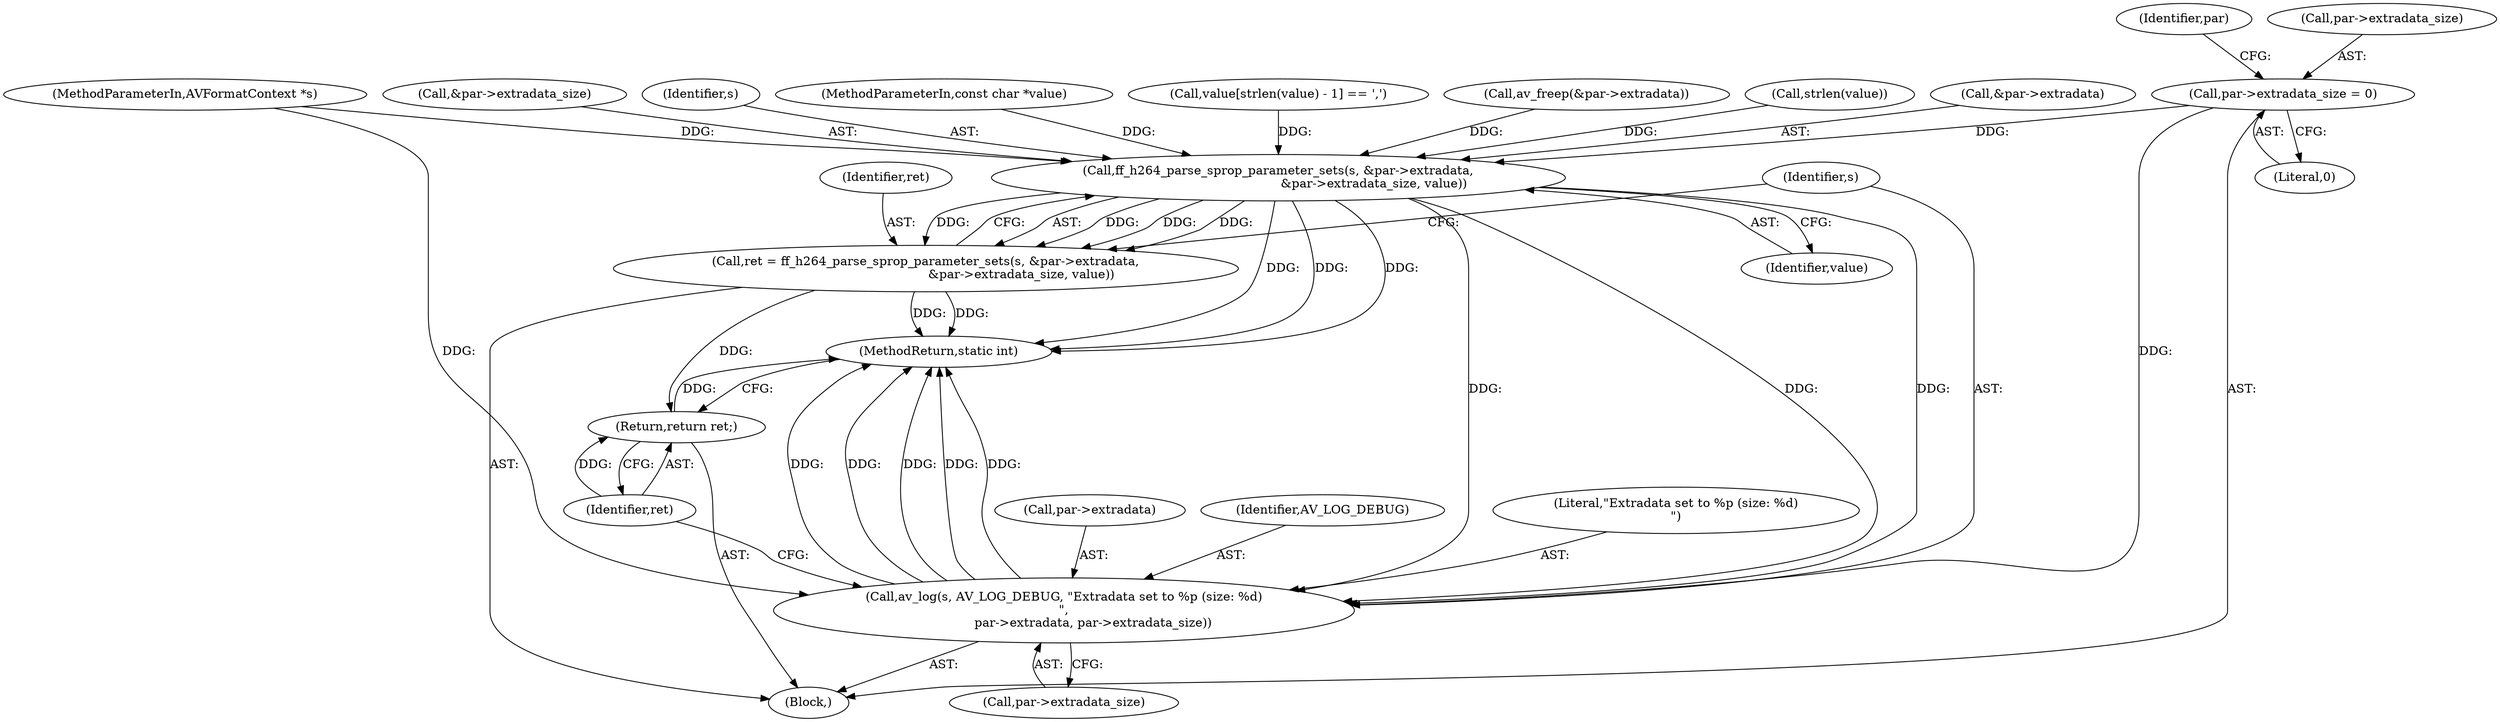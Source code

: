 digraph "0_FFmpeg_c42a1388a6d1bfd8001bf6a4241d8ca27e49326d@pointer" {
"1000182" [label="(Call,par->extradata_size = 0)"];
"1000194" [label="(Call,ff_h264_parse_sprop_parameter_sets(s, &par->extradata,\n                                                 &par->extradata_size, value))"];
"1000192" [label="(Call,ret = ff_h264_parse_sprop_parameter_sets(s, &par->extradata,\n                                                 &par->extradata_size, value))"];
"1000215" [label="(Return,return ret;)"];
"1000205" [label="(Call,av_log(s, AV_LOG_DEBUG, \"Extradata set to %p (size: %d)\n\",\n               par->extradata, par->extradata_size))"];
"1000167" [label="(Call,value[strlen(value) - 1] == ',')"];
"1000102" [label="(MethodParameterIn,AVFormatContext *s)"];
"1000190" [label="(Identifier,par)"];
"1000216" [label="(Identifier,ret)"];
"1000192" [label="(Call,ret = ff_h264_parse_sprop_parameter_sets(s, &par->extradata,\n                                                 &par->extradata_size, value))"];
"1000187" [label="(Call,av_freep(&par->extradata))"];
"1000215" [label="(Return,return ret;)"];
"1000171" [label="(Call,strlen(value))"];
"1000183" [label="(Call,par->extradata_size)"];
"1000212" [label="(Call,par->extradata_size)"];
"1000204" [label="(Identifier,value)"];
"1000164" [label="(Block,)"];
"1000196" [label="(Call,&par->extradata)"];
"1000186" [label="(Literal,0)"];
"1000182" [label="(Call,par->extradata_size = 0)"];
"1000219" [label="(MethodReturn,static int)"];
"1000200" [label="(Call,&par->extradata_size)"];
"1000209" [label="(Call,par->extradata)"];
"1000207" [label="(Identifier,AV_LOG_DEBUG)"];
"1000195" [label="(Identifier,s)"];
"1000206" [label="(Identifier,s)"];
"1000205" [label="(Call,av_log(s, AV_LOG_DEBUG, \"Extradata set to %p (size: %d)\n\",\n               par->extradata, par->extradata_size))"];
"1000208" [label="(Literal,\"Extradata set to %p (size: %d)\n\")"];
"1000194" [label="(Call,ff_h264_parse_sprop_parameter_sets(s, &par->extradata,\n                                                 &par->extradata_size, value))"];
"1000193" [label="(Identifier,ret)"];
"1000106" [label="(MethodParameterIn,const char *value)"];
"1000182" -> "1000164"  [label="AST: "];
"1000182" -> "1000186"  [label="CFG: "];
"1000183" -> "1000182"  [label="AST: "];
"1000186" -> "1000182"  [label="AST: "];
"1000190" -> "1000182"  [label="CFG: "];
"1000182" -> "1000194"  [label="DDG: "];
"1000182" -> "1000205"  [label="DDG: "];
"1000194" -> "1000192"  [label="AST: "];
"1000194" -> "1000204"  [label="CFG: "];
"1000195" -> "1000194"  [label="AST: "];
"1000196" -> "1000194"  [label="AST: "];
"1000200" -> "1000194"  [label="AST: "];
"1000204" -> "1000194"  [label="AST: "];
"1000192" -> "1000194"  [label="CFG: "];
"1000194" -> "1000219"  [label="DDG: "];
"1000194" -> "1000219"  [label="DDG: "];
"1000194" -> "1000219"  [label="DDG: "];
"1000194" -> "1000192"  [label="DDG: "];
"1000194" -> "1000192"  [label="DDG: "];
"1000194" -> "1000192"  [label="DDG: "];
"1000194" -> "1000192"  [label="DDG: "];
"1000102" -> "1000194"  [label="DDG: "];
"1000187" -> "1000194"  [label="DDG: "];
"1000167" -> "1000194"  [label="DDG: "];
"1000171" -> "1000194"  [label="DDG: "];
"1000106" -> "1000194"  [label="DDG: "];
"1000194" -> "1000205"  [label="DDG: "];
"1000194" -> "1000205"  [label="DDG: "];
"1000194" -> "1000205"  [label="DDG: "];
"1000192" -> "1000164"  [label="AST: "];
"1000193" -> "1000192"  [label="AST: "];
"1000206" -> "1000192"  [label="CFG: "];
"1000192" -> "1000219"  [label="DDG: "];
"1000192" -> "1000219"  [label="DDG: "];
"1000192" -> "1000215"  [label="DDG: "];
"1000215" -> "1000164"  [label="AST: "];
"1000215" -> "1000216"  [label="CFG: "];
"1000216" -> "1000215"  [label="AST: "];
"1000219" -> "1000215"  [label="CFG: "];
"1000215" -> "1000219"  [label="DDG: "];
"1000216" -> "1000215"  [label="DDG: "];
"1000205" -> "1000164"  [label="AST: "];
"1000205" -> "1000212"  [label="CFG: "];
"1000206" -> "1000205"  [label="AST: "];
"1000207" -> "1000205"  [label="AST: "];
"1000208" -> "1000205"  [label="AST: "];
"1000209" -> "1000205"  [label="AST: "];
"1000212" -> "1000205"  [label="AST: "];
"1000216" -> "1000205"  [label="CFG: "];
"1000205" -> "1000219"  [label="DDG: "];
"1000205" -> "1000219"  [label="DDG: "];
"1000205" -> "1000219"  [label="DDG: "];
"1000205" -> "1000219"  [label="DDG: "];
"1000205" -> "1000219"  [label="DDG: "];
"1000102" -> "1000205"  [label="DDG: "];
}
